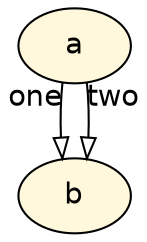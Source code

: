 digraph {
"f32c0261-29f5-4650-9f81-aa814df22d4a" [label="a", shape=ellipse, style=filled, fillcolor=cornsilk, fontname=Helvetica];
"f32c0261-29f5-4650-9f81-aa814df22d4a" -> "3c4a0143-4090-40eb-abf6-a104050a401f" [taillabel="one", arrowhead=onormal, fontname=Helvetica];
"f32c0261-29f5-4650-9f81-aa814df22d4a" -> "3c4a0143-4090-40eb-abf6-a104050a401f" [taillabel="two", arrowhead=onormal, fontname=Helvetica];
"3c4a0143-4090-40eb-abf6-a104050a401f" [label="b", shape=ellipse, style=filled, fillcolor=cornsilk, fontname=Helvetica];
}
